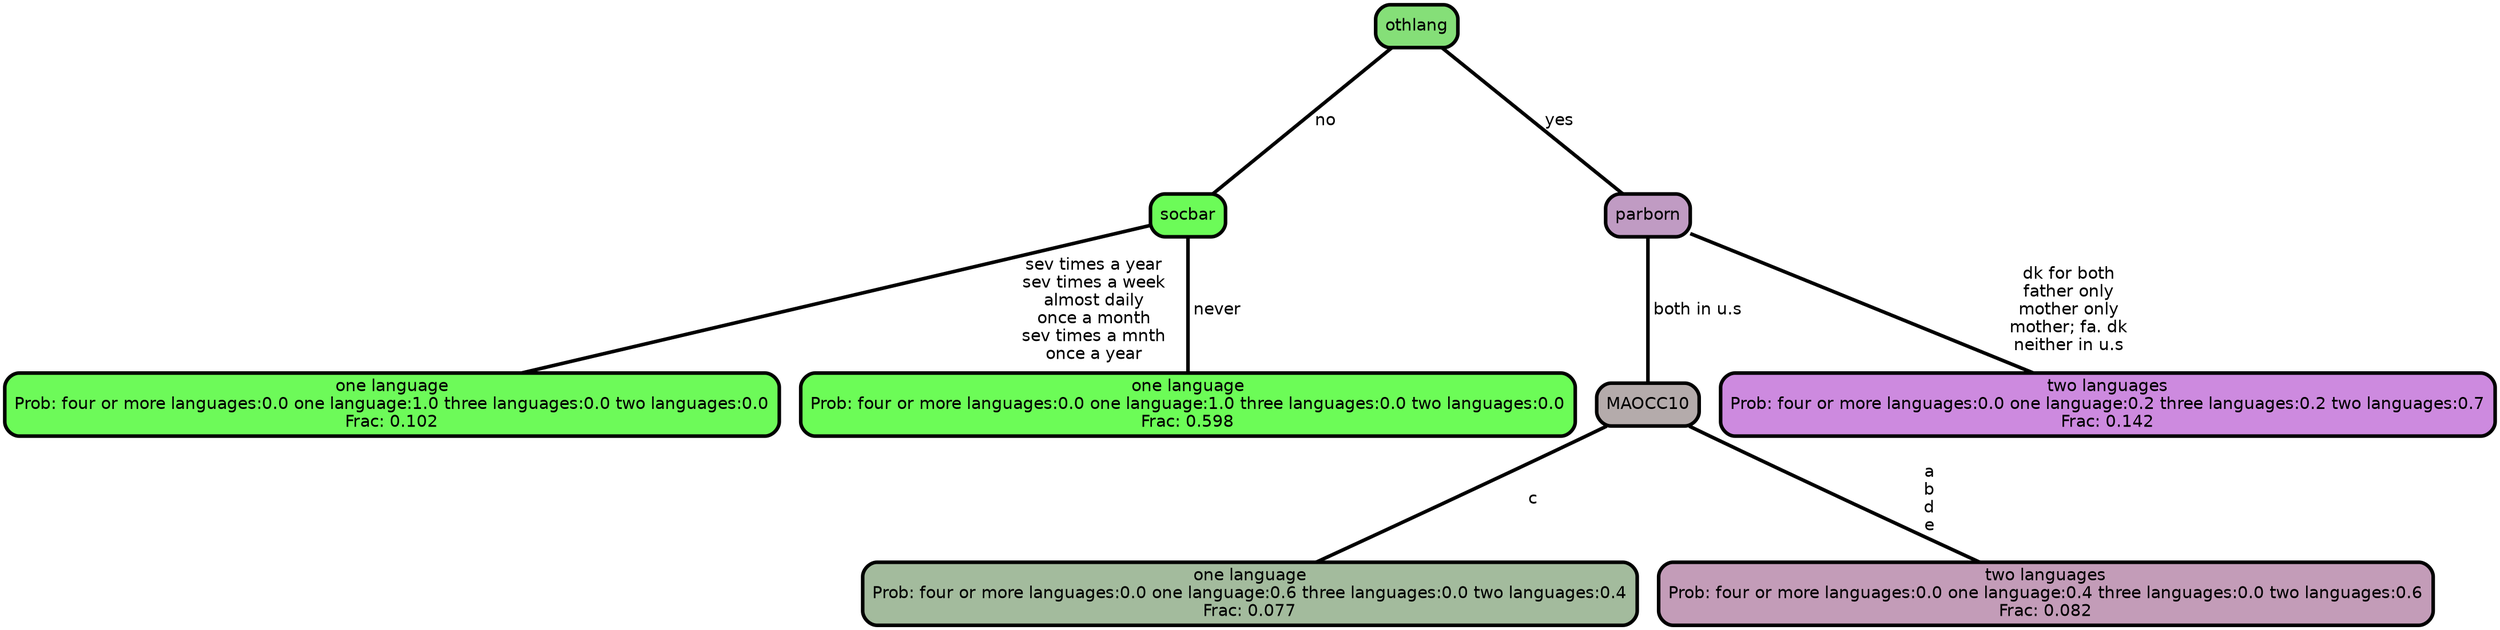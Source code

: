 graph Tree {
node [shape=box, style="filled, rounded",color="black",penwidth="3",fontcolor="black",                 fontname=helvetica] ;
graph [ranksep="0 equally", splines=straight,                 bgcolor=transparent, dpi=200] ;
edge [fontname=helvetica, color=black] ;
0 [label="one language
Prob: four or more languages:0.0 one language:1.0 three languages:0.0 two languages:0.0
Frac: 0.102", fillcolor="#6dfa59"] ;
1 [label="socbar", fillcolor="#6cfb58"] ;
2 [label="one language
Prob: four or more languages:0.0 one language:1.0 three languages:0.0 two languages:0.0
Frac: 0.598", fillcolor="#6cfc57"] ;
3 [label="othlang", fillcolor="#85df78"] ;
4 [label="one language
Prob: four or more languages:0.0 one language:0.6 three languages:0.0 two languages:0.4
Frac: 0.077", fillcolor="#a3bb9d"] ;
5 [label="MAOCC10", fillcolor="#b4abab"] ;
6 [label="two languages
Prob: four or more languages:0.0 one language:0.4 three languages:0.0 two languages:0.6
Frac: 0.082", fillcolor="#c39cb8"] ;
7 [label="parborn", fillcolor="#c09bc3"] ;
8 [label="two languages
Prob: four or more languages:0.0 one language:0.2 three languages:0.2 two languages:0.7
Frac: 0.142", fillcolor="#cd8adf"] ;
1 -- 0 [label=" sev times a year\n sev times a week\n almost daily\n once a month\n sev times a mnth\n once a year",penwidth=3] ;
1 -- 2 [label=" never",penwidth=3] ;
3 -- 1 [label=" no",penwidth=3] ;
3 -- 7 [label=" yes",penwidth=3] ;
5 -- 4 [label=" c",penwidth=3] ;
5 -- 6 [label=" a\n b\n d\n e",penwidth=3] ;
7 -- 5 [label=" both in u.s",penwidth=3] ;
7 -- 8 [label=" dk for both\n father only\n mother only\n mother; fa. dk\n neither in u.s",penwidth=3] ;
{rank = same;}}